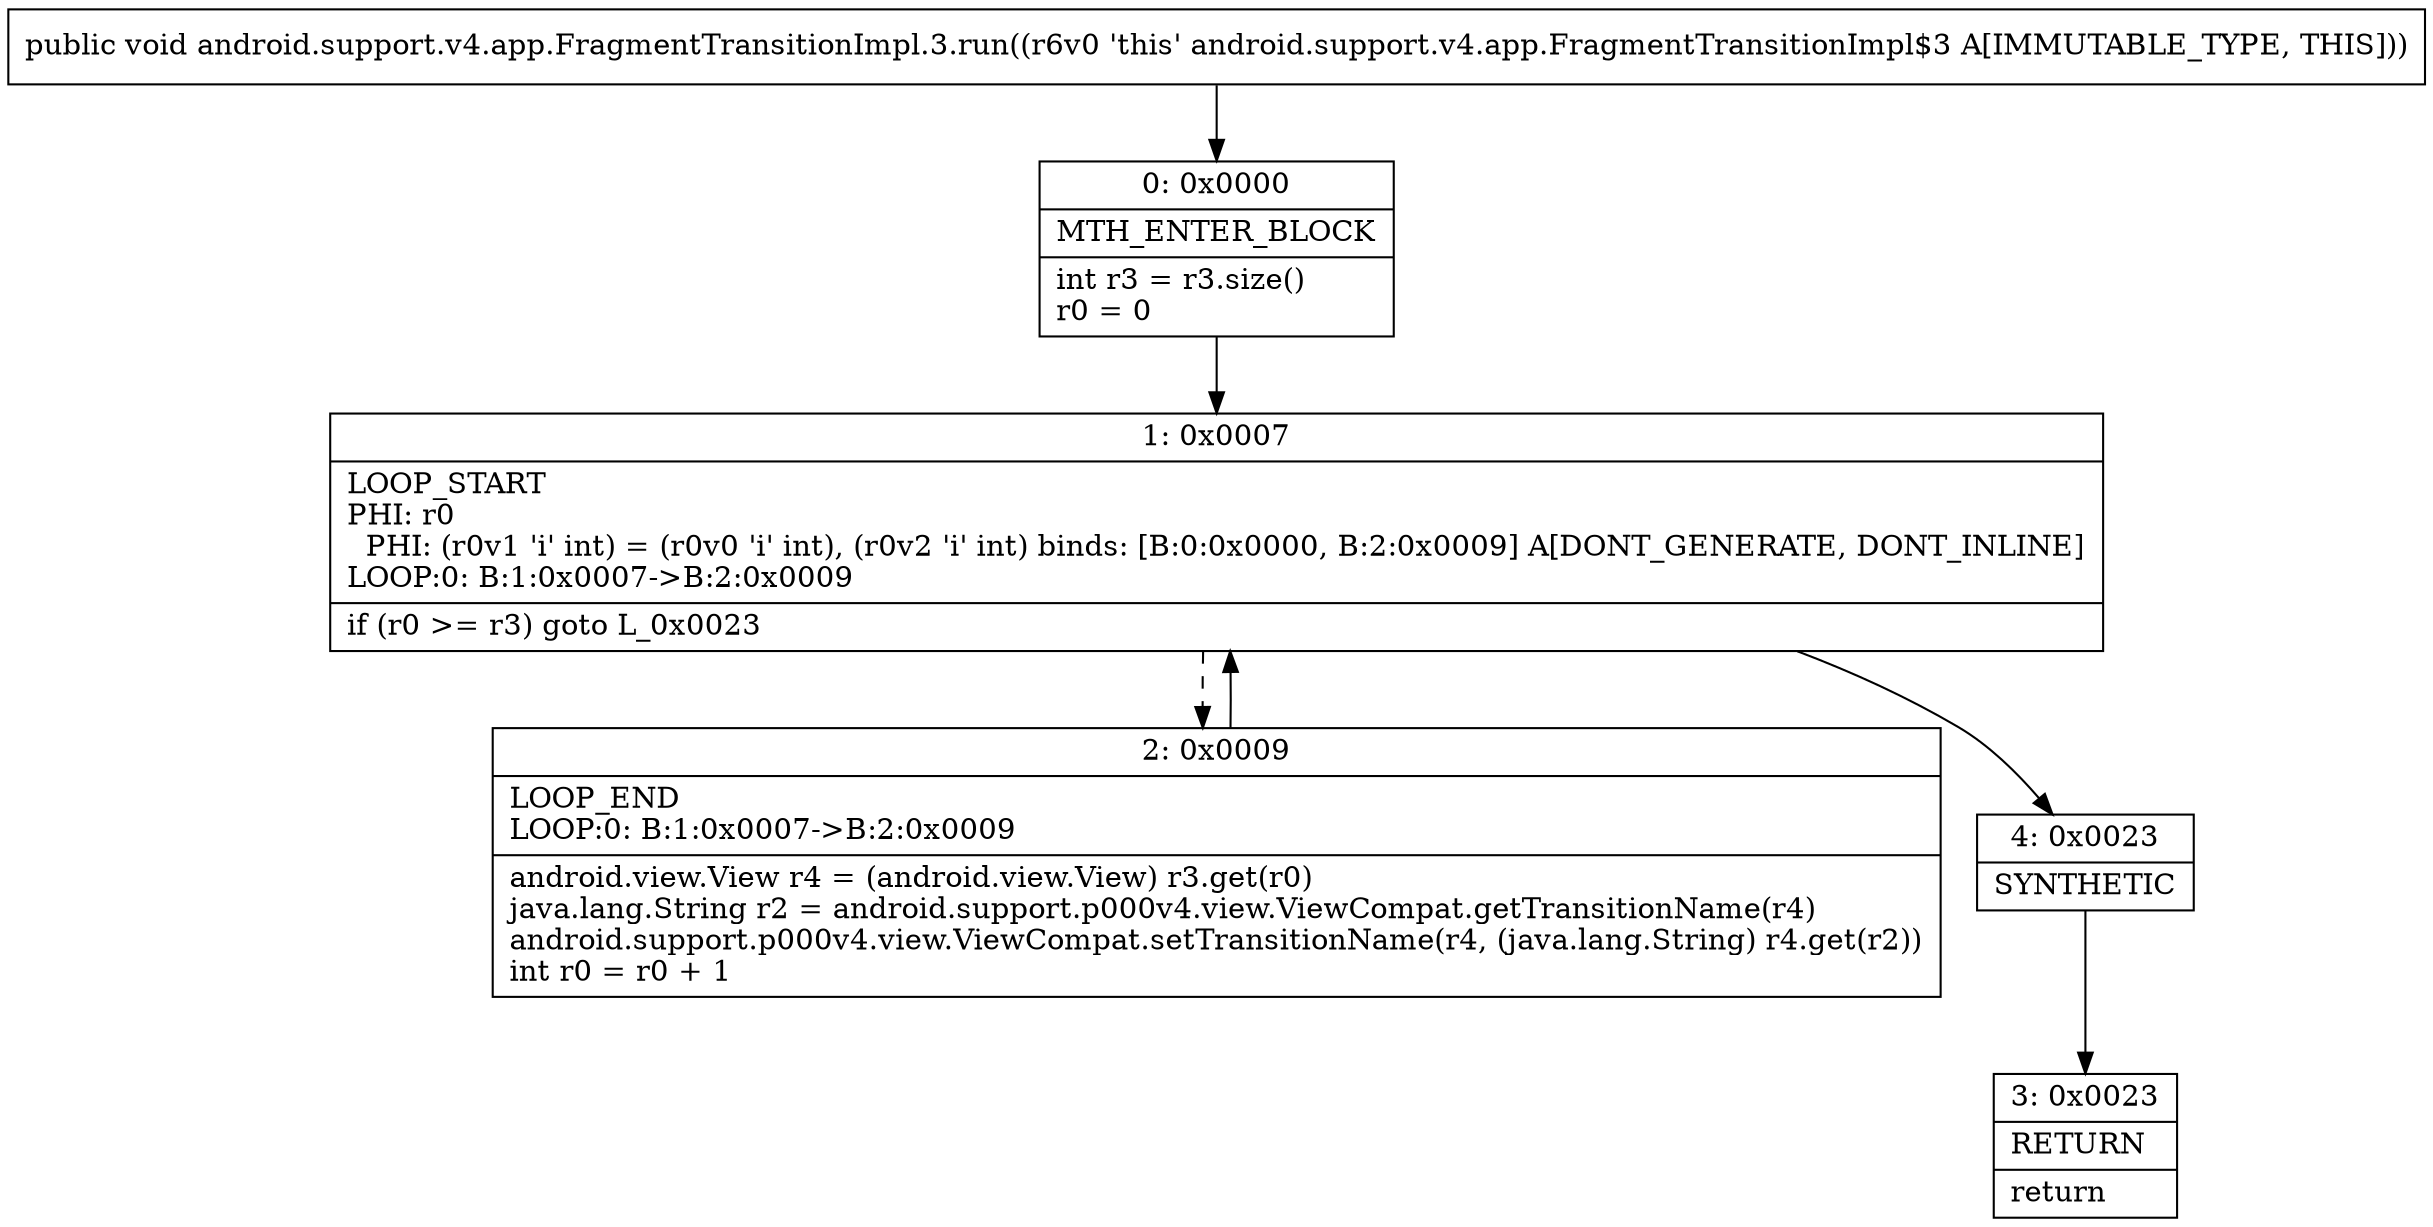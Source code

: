 digraph "CFG forandroid.support.v4.app.FragmentTransitionImpl.3.run()V" {
Node_0 [shape=record,label="{0\:\ 0x0000|MTH_ENTER_BLOCK\l|int r3 = r3.size()\lr0 = 0\l}"];
Node_1 [shape=record,label="{1\:\ 0x0007|LOOP_START\lPHI: r0 \l  PHI: (r0v1 'i' int) = (r0v0 'i' int), (r0v2 'i' int) binds: [B:0:0x0000, B:2:0x0009] A[DONT_GENERATE, DONT_INLINE]\lLOOP:0: B:1:0x0007\-\>B:2:0x0009\l|if (r0 \>= r3) goto L_0x0023\l}"];
Node_2 [shape=record,label="{2\:\ 0x0009|LOOP_END\lLOOP:0: B:1:0x0007\-\>B:2:0x0009\l|android.view.View r4 = (android.view.View) r3.get(r0)\ljava.lang.String r2 = android.support.p000v4.view.ViewCompat.getTransitionName(r4)\landroid.support.p000v4.view.ViewCompat.setTransitionName(r4, (java.lang.String) r4.get(r2))\lint r0 = r0 + 1\l}"];
Node_3 [shape=record,label="{3\:\ 0x0023|RETURN\l|return\l}"];
Node_4 [shape=record,label="{4\:\ 0x0023|SYNTHETIC\l}"];
MethodNode[shape=record,label="{public void android.support.v4.app.FragmentTransitionImpl.3.run((r6v0 'this' android.support.v4.app.FragmentTransitionImpl$3 A[IMMUTABLE_TYPE, THIS])) }"];
MethodNode -> Node_0;
Node_0 -> Node_1;
Node_1 -> Node_2[style=dashed];
Node_1 -> Node_4;
Node_2 -> Node_1;
Node_4 -> Node_3;
}

